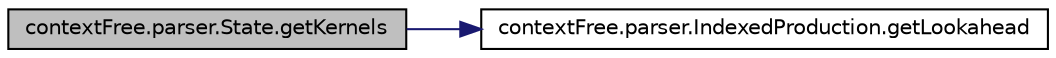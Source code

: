 digraph G
{
  edge [fontname="Helvetica",fontsize="10",labelfontname="Helvetica",labelfontsize="10"];
  node [fontname="Helvetica",fontsize="10",shape=record];
  rankdir="LR";
  Node1 [label="contextFree.parser.State.getKernels",height=0.2,width=0.4,color="black", fillcolor="grey75", style="filled" fontcolor="black"];
  Node1 -> Node2 [color="midnightblue",fontsize="10",style="solid",fontname="Helvetica"];
  Node2 [label="contextFree.parser.IndexedProduction.getLookahead",height=0.2,width=0.4,color="black", fillcolor="white", style="filled",URL="$classcontext_free_1_1parser_1_1_indexed_production.html#a94e0e318a96518ee50607e682e7f0382"];
}
